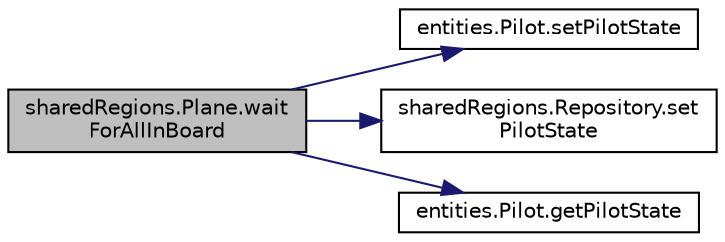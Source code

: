 digraph "sharedRegions.Plane.waitForAllInBoard"
{
  edge [fontname="Helvetica",fontsize="10",labelfontname="Helvetica",labelfontsize="10"];
  node [fontname="Helvetica",fontsize="10",shape=record];
  rankdir="LR";
  Node47 [label="sharedRegions.Plane.wait\lForAllInBoard",height=0.2,width=0.4,color="black", fillcolor="grey75", style="filled", fontcolor="black"];
  Node47 -> Node48 [color="midnightblue",fontsize="10",style="solid",fontname="Helvetica"];
  Node48 [label="entities.Pilot.setPilotState",height=0.2,width=0.4,color="black", fillcolor="white", style="filled",URL="$classentities_1_1_pilot.html#a1eb8f6f3fd60fbf50829491b6e263ab9"];
  Node47 -> Node49 [color="midnightblue",fontsize="10",style="solid",fontname="Helvetica"];
  Node49 [label="sharedRegions.Repository.set\lPilotState",height=0.2,width=0.4,color="black", fillcolor="white", style="filled",URL="$classshared_regions_1_1_repository.html#afe742ad0e099e2dc3f936ed2ae6fe32d"];
  Node47 -> Node50 [color="midnightblue",fontsize="10",style="solid",fontname="Helvetica"];
  Node50 [label="entities.Pilot.getPilotState",height=0.2,width=0.4,color="black", fillcolor="white", style="filled",URL="$classentities_1_1_pilot.html#ac16922ae9aa6296ff7adfb1dcfa50d3a"];
}
